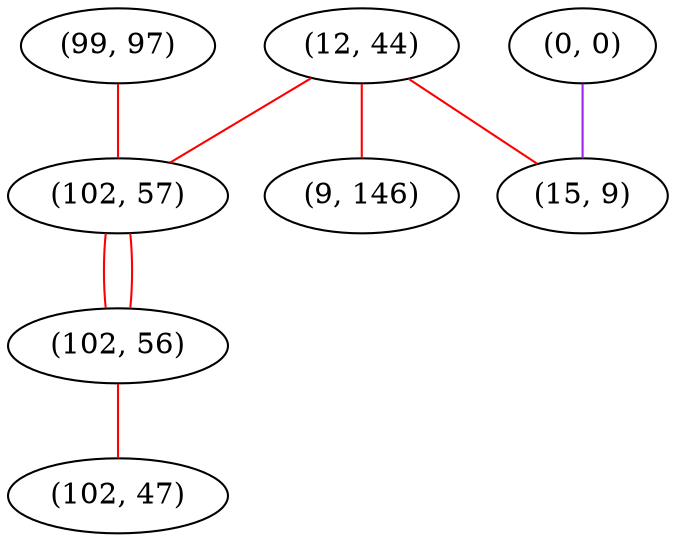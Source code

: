 graph "" {
"(99, 97)";
"(12, 44)";
"(102, 57)";
"(0, 0)";
"(102, 56)";
"(15, 9)";
"(9, 146)";
"(102, 47)";
"(99, 97)" -- "(102, 57)"  [color=red, key=0, weight=1];
"(12, 44)" -- "(9, 146)"  [color=red, key=0, weight=1];
"(12, 44)" -- "(102, 57)"  [color=red, key=0, weight=1];
"(12, 44)" -- "(15, 9)"  [color=red, key=0, weight=1];
"(102, 57)" -- "(102, 56)"  [color=red, key=0, weight=1];
"(102, 57)" -- "(102, 56)"  [color=red, key=1, weight=1];
"(0, 0)" -- "(15, 9)"  [color=purple, key=0, weight=4];
"(102, 56)" -- "(102, 47)"  [color=red, key=0, weight=1];
}

